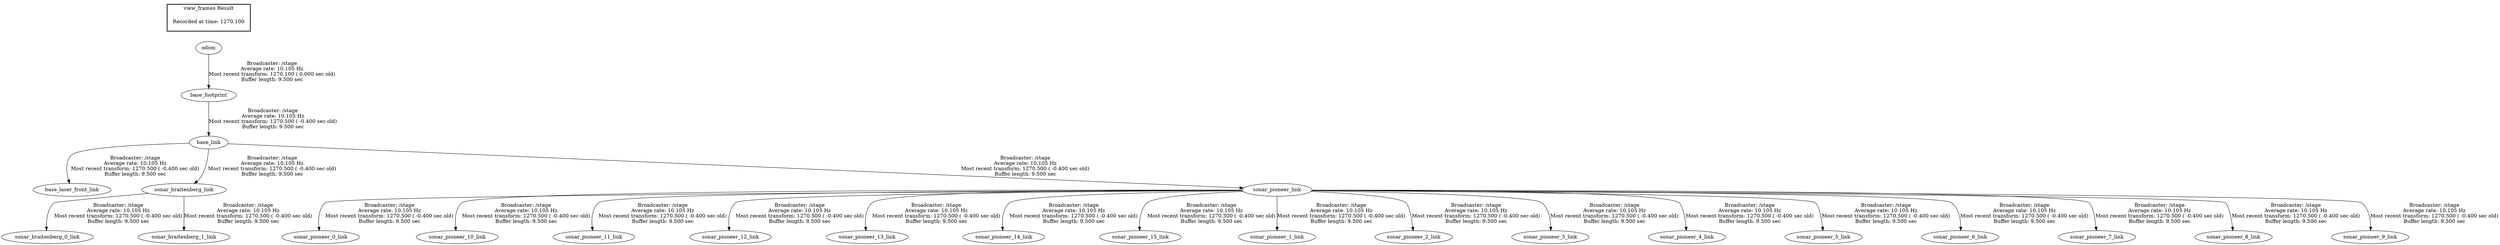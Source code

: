 digraph G {
"odom" -> "base_footprint"[label="Broadcaster: /stage\nAverage rate: 10.105 Hz\nMost recent transform: 1270.100 ( 0.000 sec old)\nBuffer length: 9.500 sec\n"];
"base_link" -> "base_laser_front_link"[label="Broadcaster: /stage\nAverage rate: 10.105 Hz\nMost recent transform: 1270.500 ( -0.400 sec old)\nBuffer length: 9.500 sec\n"];
"base_footprint" -> "base_link"[label="Broadcaster: /stage\nAverage rate: 10.105 Hz\nMost recent transform: 1270.500 ( -0.400 sec old)\nBuffer length: 9.500 sec\n"];
"sonar_braitenberg_link" -> "sonar_braitenberg_0_link"[label="Broadcaster: /stage\nAverage rate: 10.105 Hz\nMost recent transform: 1270.500 ( -0.400 sec old)\nBuffer length: 9.500 sec\n"];
"base_link" -> "sonar_braitenberg_link"[label="Broadcaster: /stage\nAverage rate: 10.105 Hz\nMost recent transform: 1270.500 ( -0.400 sec old)\nBuffer length: 9.500 sec\n"];
"sonar_braitenberg_link" -> "sonar_braitenberg_1_link"[label="Broadcaster: /stage\nAverage rate: 10.105 Hz\nMost recent transform: 1270.500 ( -0.400 sec old)\nBuffer length: 9.500 sec\n"];
"sonar_pioneer_link" -> "sonar_pioneer_0_link"[label="Broadcaster: /stage\nAverage rate: 10.105 Hz\nMost recent transform: 1270.500 ( -0.400 sec old)\nBuffer length: 9.500 sec\n"];
"base_link" -> "sonar_pioneer_link"[label="Broadcaster: /stage\nAverage rate: 10.105 Hz\nMost recent transform: 1270.500 ( -0.400 sec old)\nBuffer length: 9.500 sec\n"];
"sonar_pioneer_link" -> "sonar_pioneer_10_link"[label="Broadcaster: /stage\nAverage rate: 10.105 Hz\nMost recent transform: 1270.500 ( -0.400 sec old)\nBuffer length: 9.500 sec\n"];
"sonar_pioneer_link" -> "sonar_pioneer_11_link"[label="Broadcaster: /stage\nAverage rate: 10.105 Hz\nMost recent transform: 1270.500 ( -0.400 sec old)\nBuffer length: 9.500 sec\n"];
"sonar_pioneer_link" -> "sonar_pioneer_12_link"[label="Broadcaster: /stage\nAverage rate: 10.105 Hz\nMost recent transform: 1270.500 ( -0.400 sec old)\nBuffer length: 9.500 sec\n"];
"sonar_pioneer_link" -> "sonar_pioneer_13_link"[label="Broadcaster: /stage\nAverage rate: 10.105 Hz\nMost recent transform: 1270.500 ( -0.400 sec old)\nBuffer length: 9.500 sec\n"];
"sonar_pioneer_link" -> "sonar_pioneer_14_link"[label="Broadcaster: /stage\nAverage rate: 10.105 Hz\nMost recent transform: 1270.500 ( -0.400 sec old)\nBuffer length: 9.500 sec\n"];
"sonar_pioneer_link" -> "sonar_pioneer_15_link"[label="Broadcaster: /stage\nAverage rate: 10.105 Hz\nMost recent transform: 1270.500 ( -0.400 sec old)\nBuffer length: 9.500 sec\n"];
"sonar_pioneer_link" -> "sonar_pioneer_1_link"[label="Broadcaster: /stage\nAverage rate: 10.105 Hz\nMost recent transform: 1270.500 ( -0.400 sec old)\nBuffer length: 9.500 sec\n"];
"sonar_pioneer_link" -> "sonar_pioneer_2_link"[label="Broadcaster: /stage\nAverage rate: 10.105 Hz\nMost recent transform: 1270.500 ( -0.400 sec old)\nBuffer length: 9.500 sec\n"];
"sonar_pioneer_link" -> "sonar_pioneer_3_link"[label="Broadcaster: /stage\nAverage rate: 10.105 Hz\nMost recent transform: 1270.500 ( -0.400 sec old)\nBuffer length: 9.500 sec\n"];
"sonar_pioneer_link" -> "sonar_pioneer_4_link"[label="Broadcaster: /stage\nAverage rate: 10.105 Hz\nMost recent transform: 1270.500 ( -0.400 sec old)\nBuffer length: 9.500 sec\n"];
"sonar_pioneer_link" -> "sonar_pioneer_5_link"[label="Broadcaster: /stage\nAverage rate: 10.105 Hz\nMost recent transform: 1270.500 ( -0.400 sec old)\nBuffer length: 9.500 sec\n"];
"sonar_pioneer_link" -> "sonar_pioneer_6_link"[label="Broadcaster: /stage\nAverage rate: 10.105 Hz\nMost recent transform: 1270.500 ( -0.400 sec old)\nBuffer length: 9.500 sec\n"];
"sonar_pioneer_link" -> "sonar_pioneer_7_link"[label="Broadcaster: /stage\nAverage rate: 10.105 Hz\nMost recent transform: 1270.500 ( -0.400 sec old)\nBuffer length: 9.500 sec\n"];
"sonar_pioneer_link" -> "sonar_pioneer_8_link"[label="Broadcaster: /stage\nAverage rate: 10.105 Hz\nMost recent transform: 1270.500 ( -0.400 sec old)\nBuffer length: 9.500 sec\n"];
"sonar_pioneer_link" -> "sonar_pioneer_9_link"[label="Broadcaster: /stage\nAverage rate: 10.105 Hz\nMost recent transform: 1270.500 ( -0.400 sec old)\nBuffer length: 9.500 sec\n"];
edge [style=invis];
 subgraph cluster_legend { style=bold; color=black; label ="view_frames Result";
"Recorded at time: 1270.100"[ shape=plaintext ] ;
 }->"odom";
}